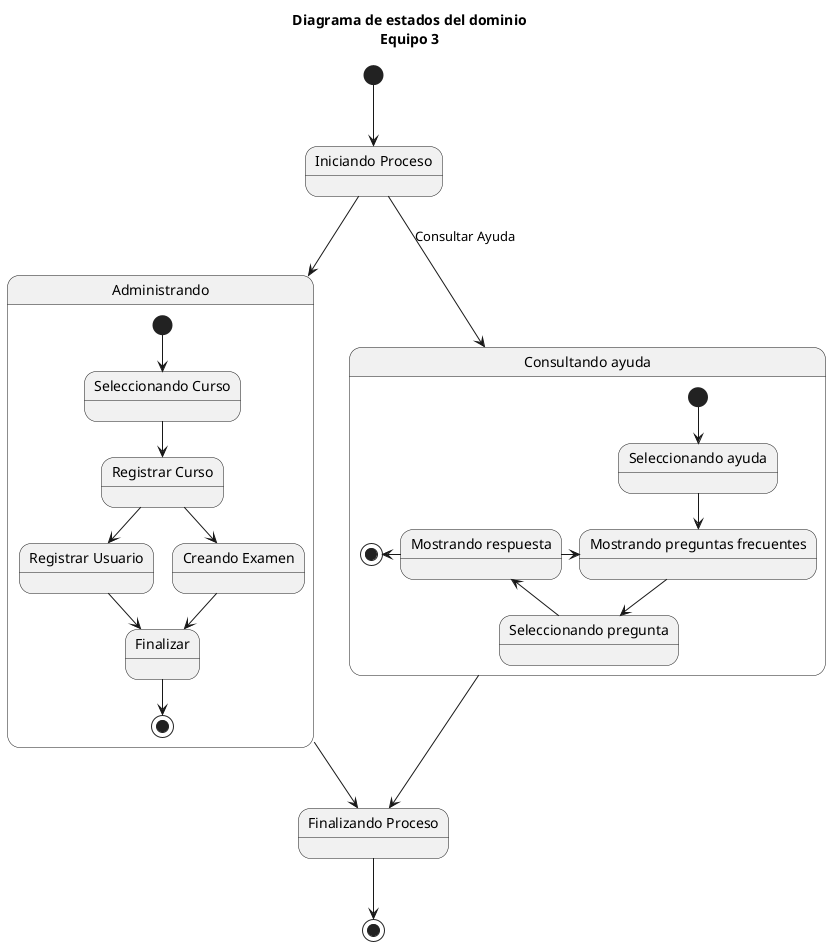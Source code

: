 @startuml DiagramaDeEstadoAdmin

title "Diagrama de estados del dominio\nEquipo 3"

state "Iniciando Proceso" as IP

[*] --> IP

IP --> Administrando

state Administrando {

  state "Seleccionando Curso" as SC
  state "Registrar Curso" as RC
  state "Registrar Usuario" as AU
  state "Creando Examen" as CE
  [*] --> SC

  SC --> RC
  RC --> AU 
  RC --> CE
  AU --> Finalizar
  Finalizar --> [*]
  CE -->  Finalizar

}

state "Consultando ayuda" as CA {

  [*] --> SA
  state "Seleccionando ayuda" as SA
  state "Mostrando preguntas frecuentes" as MF
  state "Seleccionando pregunta" as SP
  state "Mostrando respuesta" as MR
  SA --> MF
  MF --> SP
  SP --> MR
  MR -right-> MF
  MR -left-> [*]
}



state "Finalizando Proceso" as FP
@startuml DiagramaDeEstadoAdmin

title "Diagrama de estados del dominio\nEquipo 3"

state "Iniciando Proceso" as IP

[*] --> IP

IP --> Administrando

state Administrando {

  state "Seleccionando Curso" as SC
  state "Registrar Curso" as RC
  state "Registrar Usuario" as AU
  state "Creando Examen" as CE
  [*] --> SC

  SC --> RC
  RC --> AU 
  RC --> CE
  AU --> Finalizar
  Finalizar --> [*]
  CE -->  Finalizar

}

state "Consultando ayuda" as CA {

  [*] --> SA
  state "Seleccionando ayuda" as SA
  state "Mostrando preguntas frecuentes" as MF
  state "Seleccionando pregunta" as SP
  state "Mostrando respuesta" as MR
  SA --> MF
  MF --> SP
  SP --> MR
  MR -right-> MF
  MR -left-> [*]
}



state "Finalizando Proceso" as FP
IP --> CA : Consultar Ayuda


CA -->FP
Administrando --> FP
FP --> [*]

@enduml


CA -->FP
Administrando --> FP
FP --> [*]

@enduml